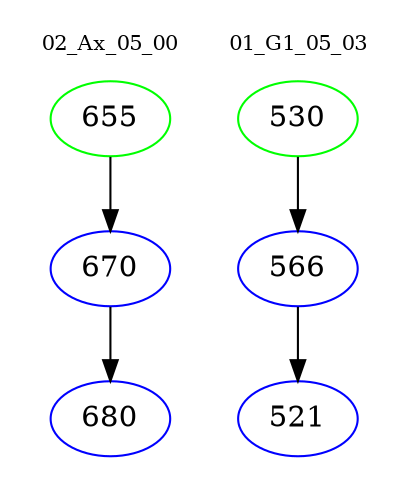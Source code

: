 digraph{
subgraph cluster_0 {
color = white
label = "02_Ax_05_00";
fontsize=10;
T0_655 [label="655", color="green"]
T0_655 -> T0_670 [color="black"]
T0_670 [label="670", color="blue"]
T0_670 -> T0_680 [color="black"]
T0_680 [label="680", color="blue"]
}
subgraph cluster_1 {
color = white
label = "01_G1_05_03";
fontsize=10;
T1_530 [label="530", color="green"]
T1_530 -> T1_566 [color="black"]
T1_566 [label="566", color="blue"]
T1_566 -> T1_521 [color="black"]
T1_521 [label="521", color="blue"]
}
}
